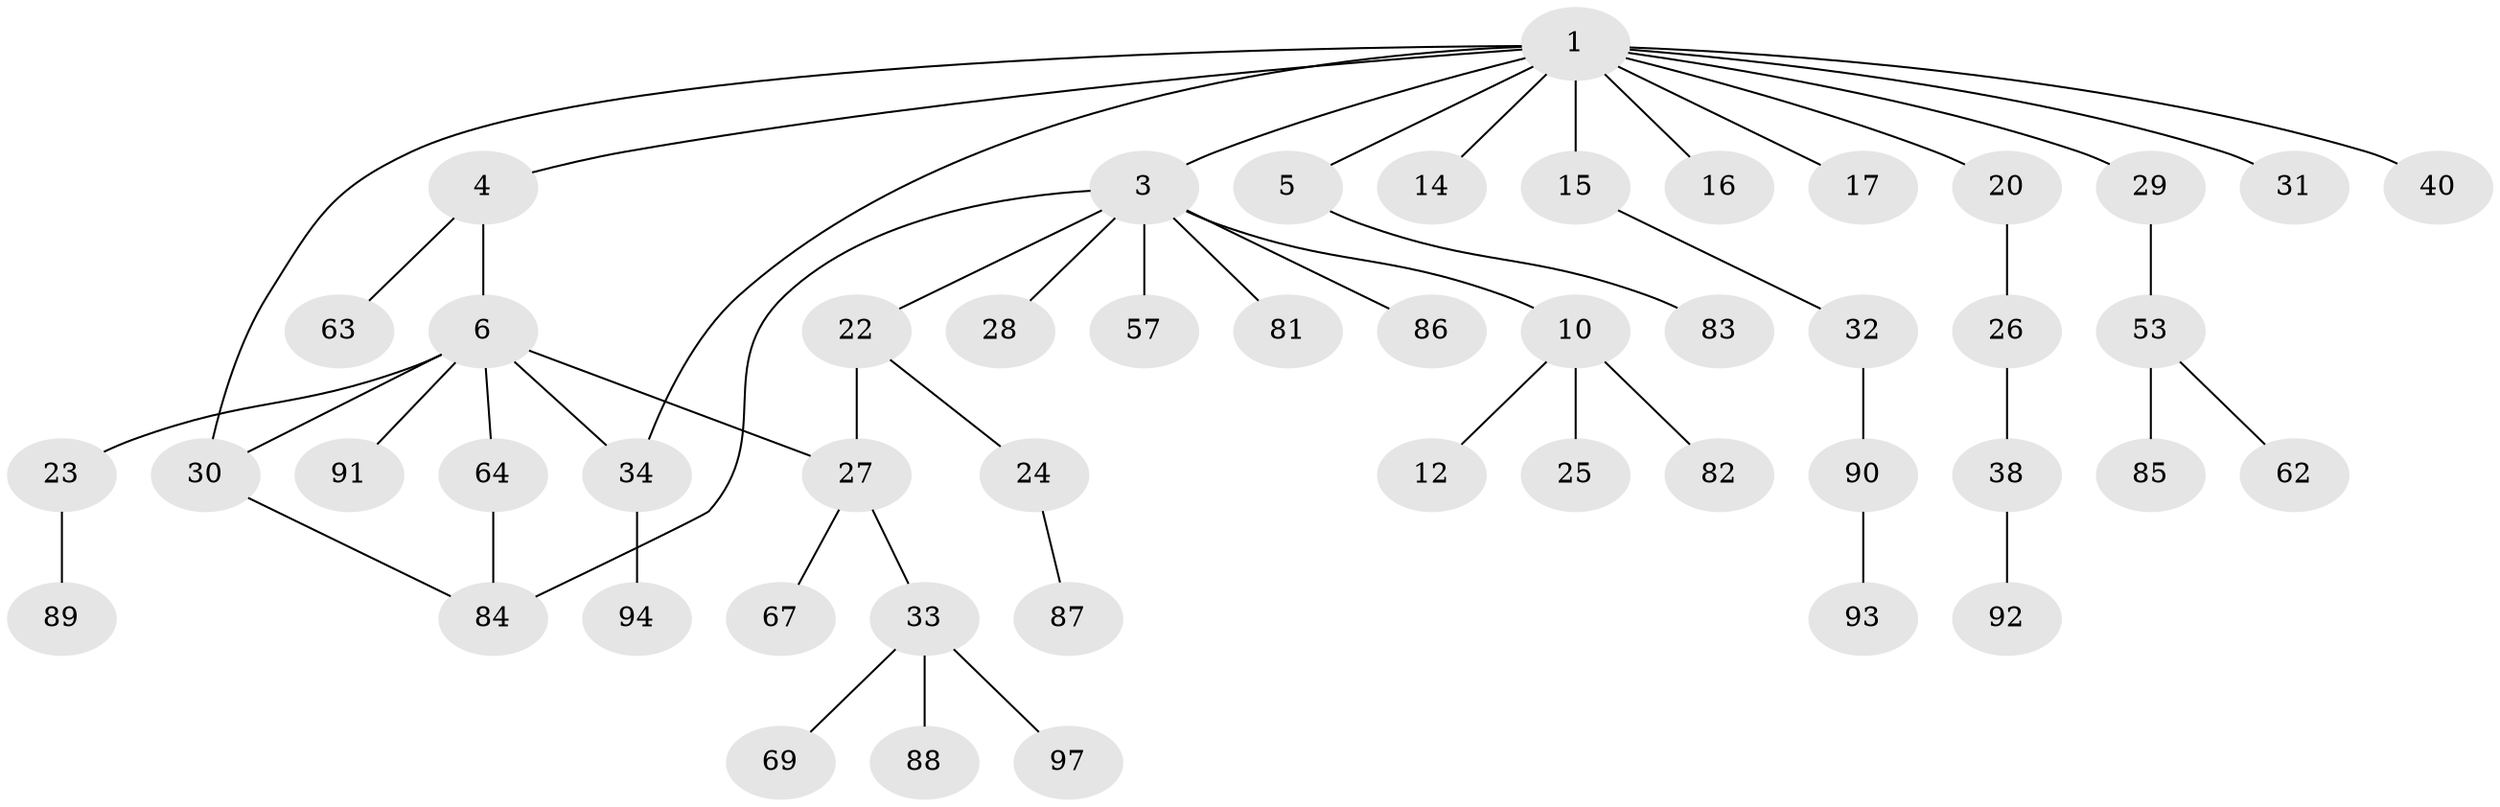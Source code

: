 // original degree distribution, {10: 0.010101010101010102, 3: 0.10101010101010101, 4: 0.10101010101010101, 6: 0.030303030303030304, 2: 0.29292929292929293, 5: 0.020202020202020204, 1: 0.4444444444444444}
// Generated by graph-tools (version 1.1) at 2025/13/03/09/25 04:13:34]
// undirected, 49 vertices, 53 edges
graph export_dot {
graph [start="1"]
  node [color=gray90,style=filled];
  1 [super="+7+2"];
  3 [super="+9+11+54"];
  4 [super="+19"];
  5 [super="+70"];
  6 [super="+65+43+8"];
  10 [super="+52"];
  12;
  14 [super="+71"];
  15 [super="+18"];
  16;
  17 [super="+36"];
  20;
  22 [super="+99"];
  23 [super="+49"];
  24 [super="+77"];
  25 [super="+59"];
  26;
  27;
  28;
  29;
  30;
  31 [super="+73"];
  32 [super="+42+44+48"];
  33 [super="+68+47+41"];
  34 [super="+37+78"];
  38 [super="+39"];
  40 [super="+58"];
  53 [super="+61+60"];
  57;
  62 [super="+66"];
  63 [super="+76"];
  64;
  67;
  69;
  81;
  82;
  83;
  84;
  85;
  86;
  87;
  88;
  89;
  90;
  91;
  92 [super="+95"];
  93;
  94;
  97;
  1 -- 3;
  1 -- 4;
  1 -- 5;
  1 -- 16;
  1 -- 20;
  1 -- 29;
  1 -- 34;
  1 -- 40;
  1 -- 15;
  1 -- 30;
  1 -- 14;
  1 -- 17;
  1 -- 31;
  3 -- 22;
  3 -- 10;
  3 -- 28;
  3 -- 81;
  3 -- 84;
  3 -- 86;
  3 -- 57;
  4 -- 6;
  4 -- 63;
  5 -- 83;
  6 -- 91;
  6 -- 30 [weight=2];
  6 -- 64;
  6 -- 34;
  6 -- 23;
  6 -- 27;
  10 -- 12;
  10 -- 25;
  10 -- 82;
  15 -- 32;
  20 -- 26;
  22 -- 24;
  22 -- 27;
  23 -- 89;
  24 -- 87;
  26 -- 38;
  27 -- 33;
  27 -- 67;
  29 -- 53;
  30 -- 84;
  32 -- 90;
  33 -- 88;
  33 -- 69;
  33 -- 97;
  34 -- 94;
  38 -- 92;
  53 -- 85;
  53 -- 62;
  64 -- 84;
  90 -- 93;
}
